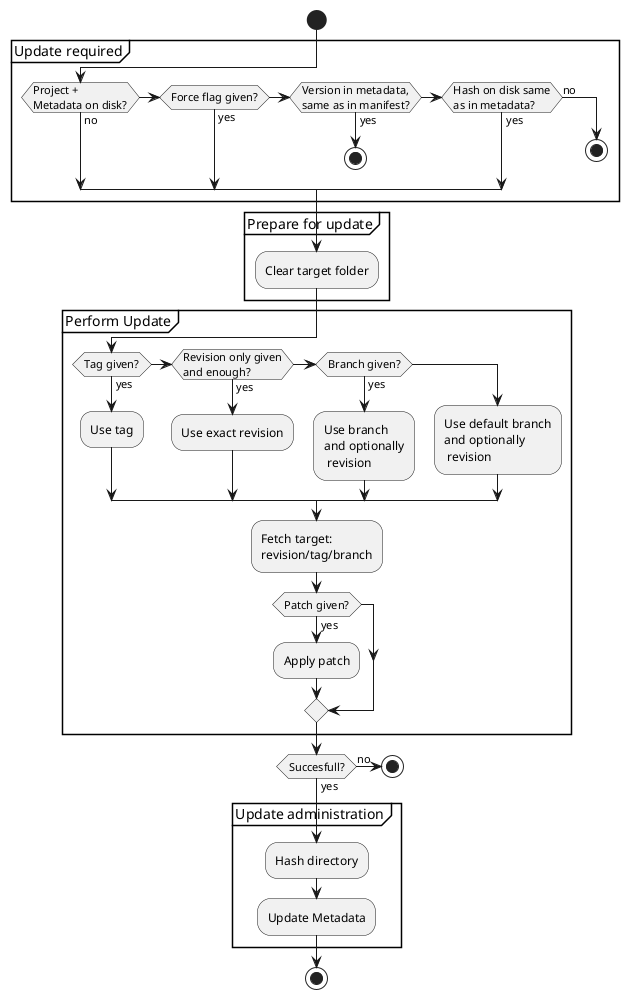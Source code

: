 @startuml
start

skinparam monochrome true
skinparam defaultFontName Frutiger

partition "Update required" {

    if (Project +\nMetadata on disk?) then (no)
    elseif (Force flag given?) then (yes)
    elseif (Version in metadata,\nsame as in manifest?) then (yes)
        stop
    elseif (Hash on disk same\nas in metadata?) then (yes)
    else (no)
       stop
    endif

    ' if (Hash on disk same\nas in metadata?) then (yes)
    ' elseif (Force flag given?) then (yes)
    ' else
    '     stop
    ' endif
}

partition "Prepare for update" {
    :Clear target folder;
}

partition "Perform Update" {

    if (Tag given?) then (yes)
        :Use tag;
    elseif (Revision only given\nand enough?) then (yes)
        :Use exact revision;
    elseif (Branch given?) then (yes)
        :Use branch
        and optionally
         revision;
    else
        :Use default branch
        and optionally
         revision;
    endif

    :Fetch target:
    revision/tag/branch;

    if (Patch given?) then (yes)
        :Apply patch;
    endif
}

    if (Succesfull?) then (no)
        stop
    else (yes)
    endif

partition "Update administration" {
    :Hash directory;
    :Update Metadata;
}

stop
@enduml

